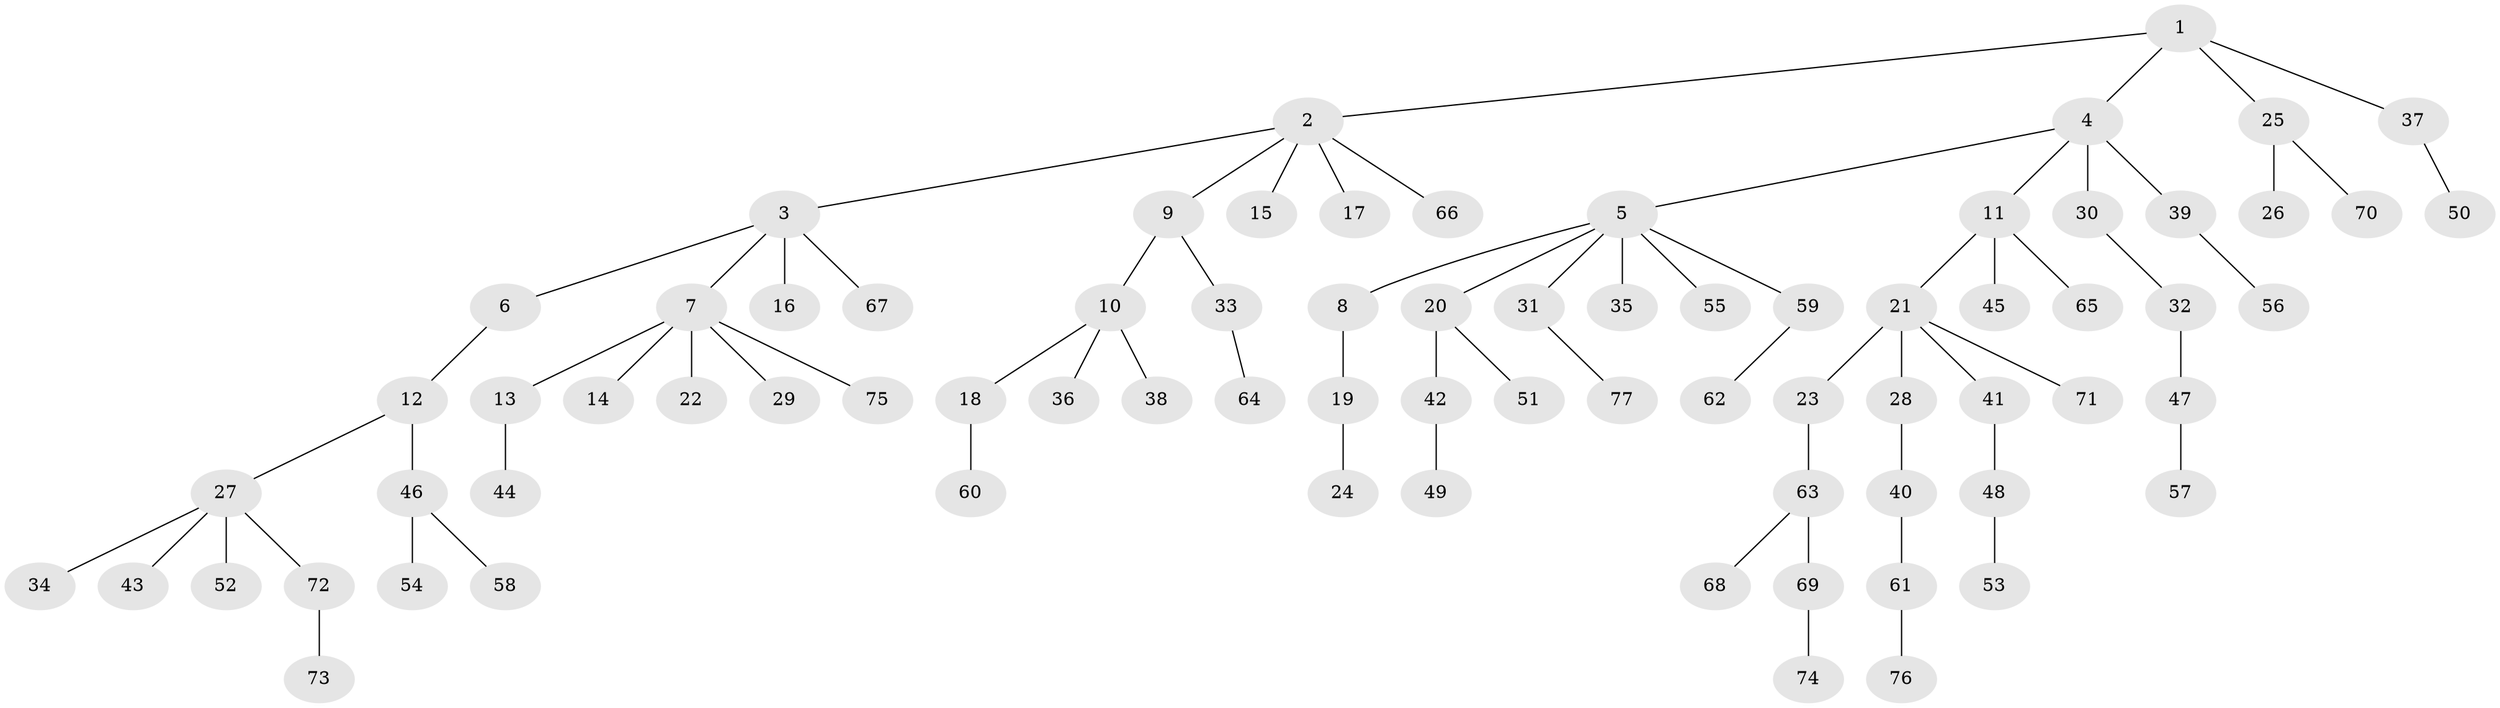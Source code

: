 // coarse degree distribution, {5: 0.07547169811320754, 4: 0.03773584905660377, 7: 0.018867924528301886, 3: 0.09433962264150944, 6: 0.018867924528301886, 1: 0.6037735849056604, 2: 0.1509433962264151}
// Generated by graph-tools (version 1.1) at 2025/42/03/06/25 10:42:03]
// undirected, 77 vertices, 76 edges
graph export_dot {
graph [start="1"]
  node [color=gray90,style=filled];
  1;
  2;
  3;
  4;
  5;
  6;
  7;
  8;
  9;
  10;
  11;
  12;
  13;
  14;
  15;
  16;
  17;
  18;
  19;
  20;
  21;
  22;
  23;
  24;
  25;
  26;
  27;
  28;
  29;
  30;
  31;
  32;
  33;
  34;
  35;
  36;
  37;
  38;
  39;
  40;
  41;
  42;
  43;
  44;
  45;
  46;
  47;
  48;
  49;
  50;
  51;
  52;
  53;
  54;
  55;
  56;
  57;
  58;
  59;
  60;
  61;
  62;
  63;
  64;
  65;
  66;
  67;
  68;
  69;
  70;
  71;
  72;
  73;
  74;
  75;
  76;
  77;
  1 -- 2;
  1 -- 4;
  1 -- 25;
  1 -- 37;
  2 -- 3;
  2 -- 9;
  2 -- 15;
  2 -- 17;
  2 -- 66;
  3 -- 6;
  3 -- 7;
  3 -- 16;
  3 -- 67;
  4 -- 5;
  4 -- 11;
  4 -- 30;
  4 -- 39;
  5 -- 8;
  5 -- 20;
  5 -- 31;
  5 -- 35;
  5 -- 55;
  5 -- 59;
  6 -- 12;
  7 -- 13;
  7 -- 14;
  7 -- 22;
  7 -- 29;
  7 -- 75;
  8 -- 19;
  9 -- 10;
  9 -- 33;
  10 -- 18;
  10 -- 36;
  10 -- 38;
  11 -- 21;
  11 -- 45;
  11 -- 65;
  12 -- 27;
  12 -- 46;
  13 -- 44;
  18 -- 60;
  19 -- 24;
  20 -- 42;
  20 -- 51;
  21 -- 23;
  21 -- 28;
  21 -- 41;
  21 -- 71;
  23 -- 63;
  25 -- 26;
  25 -- 70;
  27 -- 34;
  27 -- 43;
  27 -- 52;
  27 -- 72;
  28 -- 40;
  30 -- 32;
  31 -- 77;
  32 -- 47;
  33 -- 64;
  37 -- 50;
  39 -- 56;
  40 -- 61;
  41 -- 48;
  42 -- 49;
  46 -- 54;
  46 -- 58;
  47 -- 57;
  48 -- 53;
  59 -- 62;
  61 -- 76;
  63 -- 68;
  63 -- 69;
  69 -- 74;
  72 -- 73;
}
